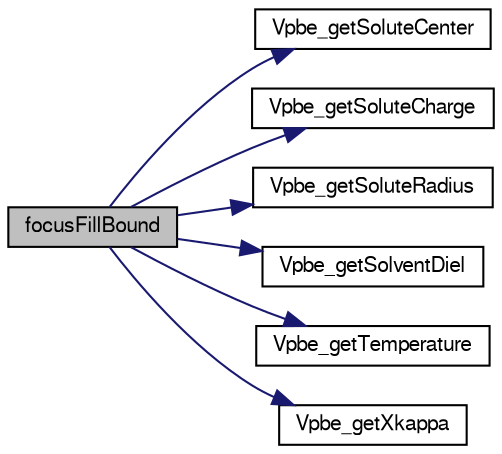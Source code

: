 digraph G
{
  edge [fontname="FreeSans",fontsize="10",labelfontname="FreeSans",labelfontsize="10"];
  node [fontname="FreeSans",fontsize="10",shape=record];
  rankdir=LR;
  Node1 [label="focusFillBound",height=0.2,width=0.4,color="black", fillcolor="grey75", style="filled" fontcolor="black"];
  Node1 -> Node2 [color="midnightblue",fontsize="10",style="solid",fontname="FreeSans"];
  Node2 [label="Vpbe_getSoluteCenter",height=0.2,width=0.4,color="black", fillcolor="white", style="filled",URL="$group___vpbe.html#ga8003268df05a845c934fa8be679f834c",tooltip="Get coordinates of solute center."];
  Node1 -> Node3 [color="midnightblue",fontsize="10",style="solid",fontname="FreeSans"];
  Node3 [label="Vpbe_getSoluteCharge",height=0.2,width=0.4,color="black", fillcolor="white", style="filled",URL="$group___vpbe.html#ga01c5a2b2f1401b1ca4ec1918a50e255f",tooltip="Get total solute charge."];
  Node1 -> Node4 [color="midnightblue",fontsize="10",style="solid",fontname="FreeSans"];
  Node4 [label="Vpbe_getSoluteRadius",height=0.2,width=0.4,color="black", fillcolor="white", style="filled",URL="$group___vpbe.html#gabc3d4ee6a7571b191b583e2b49d1742a",tooltip="Get sphere radius which bounds biomolecule."];
  Node1 -> Node5 [color="midnightblue",fontsize="10",style="solid",fontname="FreeSans"];
  Node5 [label="Vpbe_getSolventDiel",height=0.2,width=0.4,color="black", fillcolor="white", style="filled",URL="$group___vpbe.html#gaa27f724cd82148fd89335c405c3d80b5",tooltip="Get solvent dielectric constant."];
  Node1 -> Node6 [color="midnightblue",fontsize="10",style="solid",fontname="FreeSans"];
  Node6 [label="Vpbe_getTemperature",height=0.2,width=0.4,color="black", fillcolor="white", style="filled",URL="$group___vpbe.html#gae9aa99eb531a803268fc963796c3bba2",tooltip="Get temperature."];
  Node1 -> Node7 [color="midnightblue",fontsize="10",style="solid",fontname="FreeSans"];
  Node7 [label="Vpbe_getXkappa",height=0.2,width=0.4,color="black", fillcolor="white", style="filled",URL="$group___vpbe.html#ga7695a6f94ede72e89779a64b2f7a2217",tooltip="Get Debye-Huckel parameter."];
}
